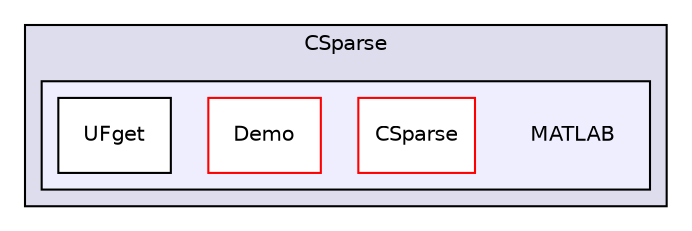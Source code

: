 digraph "libs/SuiteSparse/CSparse/MATLAB" {
  compound=true
  node [ fontsize="10", fontname="Helvetica"];
  edge [ labelfontsize="10", labelfontname="Helvetica"];
  subgraph clusterdir_0f336e6ede37c704aa6a878bd9e9be5e {
    graph [ bgcolor="#ddddee", pencolor="black", label="CSparse" fontname="Helvetica", fontsize="10", URL="dir_0f336e6ede37c704aa6a878bd9e9be5e.html"]
  subgraph clusterdir_0af89d6a261bb35f2e56c386bffaef14 {
    graph [ bgcolor="#eeeeff", pencolor="black", label="" URL="dir_0af89d6a261bb35f2e56c386bffaef14.html"];
    dir_0af89d6a261bb35f2e56c386bffaef14 [shape=plaintext label="MATLAB"];
    dir_d71e30080fea5aa6f52690ac4a04cdd8 [shape=box label="CSparse" color="red" fillcolor="white" style="filled" URL="dir_d71e30080fea5aa6f52690ac4a04cdd8.html"];
    dir_debf1d97a733b37aaa6260259e21a174 [shape=box label="Demo" color="red" fillcolor="white" style="filled" URL="dir_debf1d97a733b37aaa6260259e21a174.html"];
    dir_c83e8c8b484003bbf869e5a463c06a24 [shape=box label="UFget" color="black" fillcolor="white" style="filled" URL="dir_c83e8c8b484003bbf869e5a463c06a24.html"];
  }
  }
}
